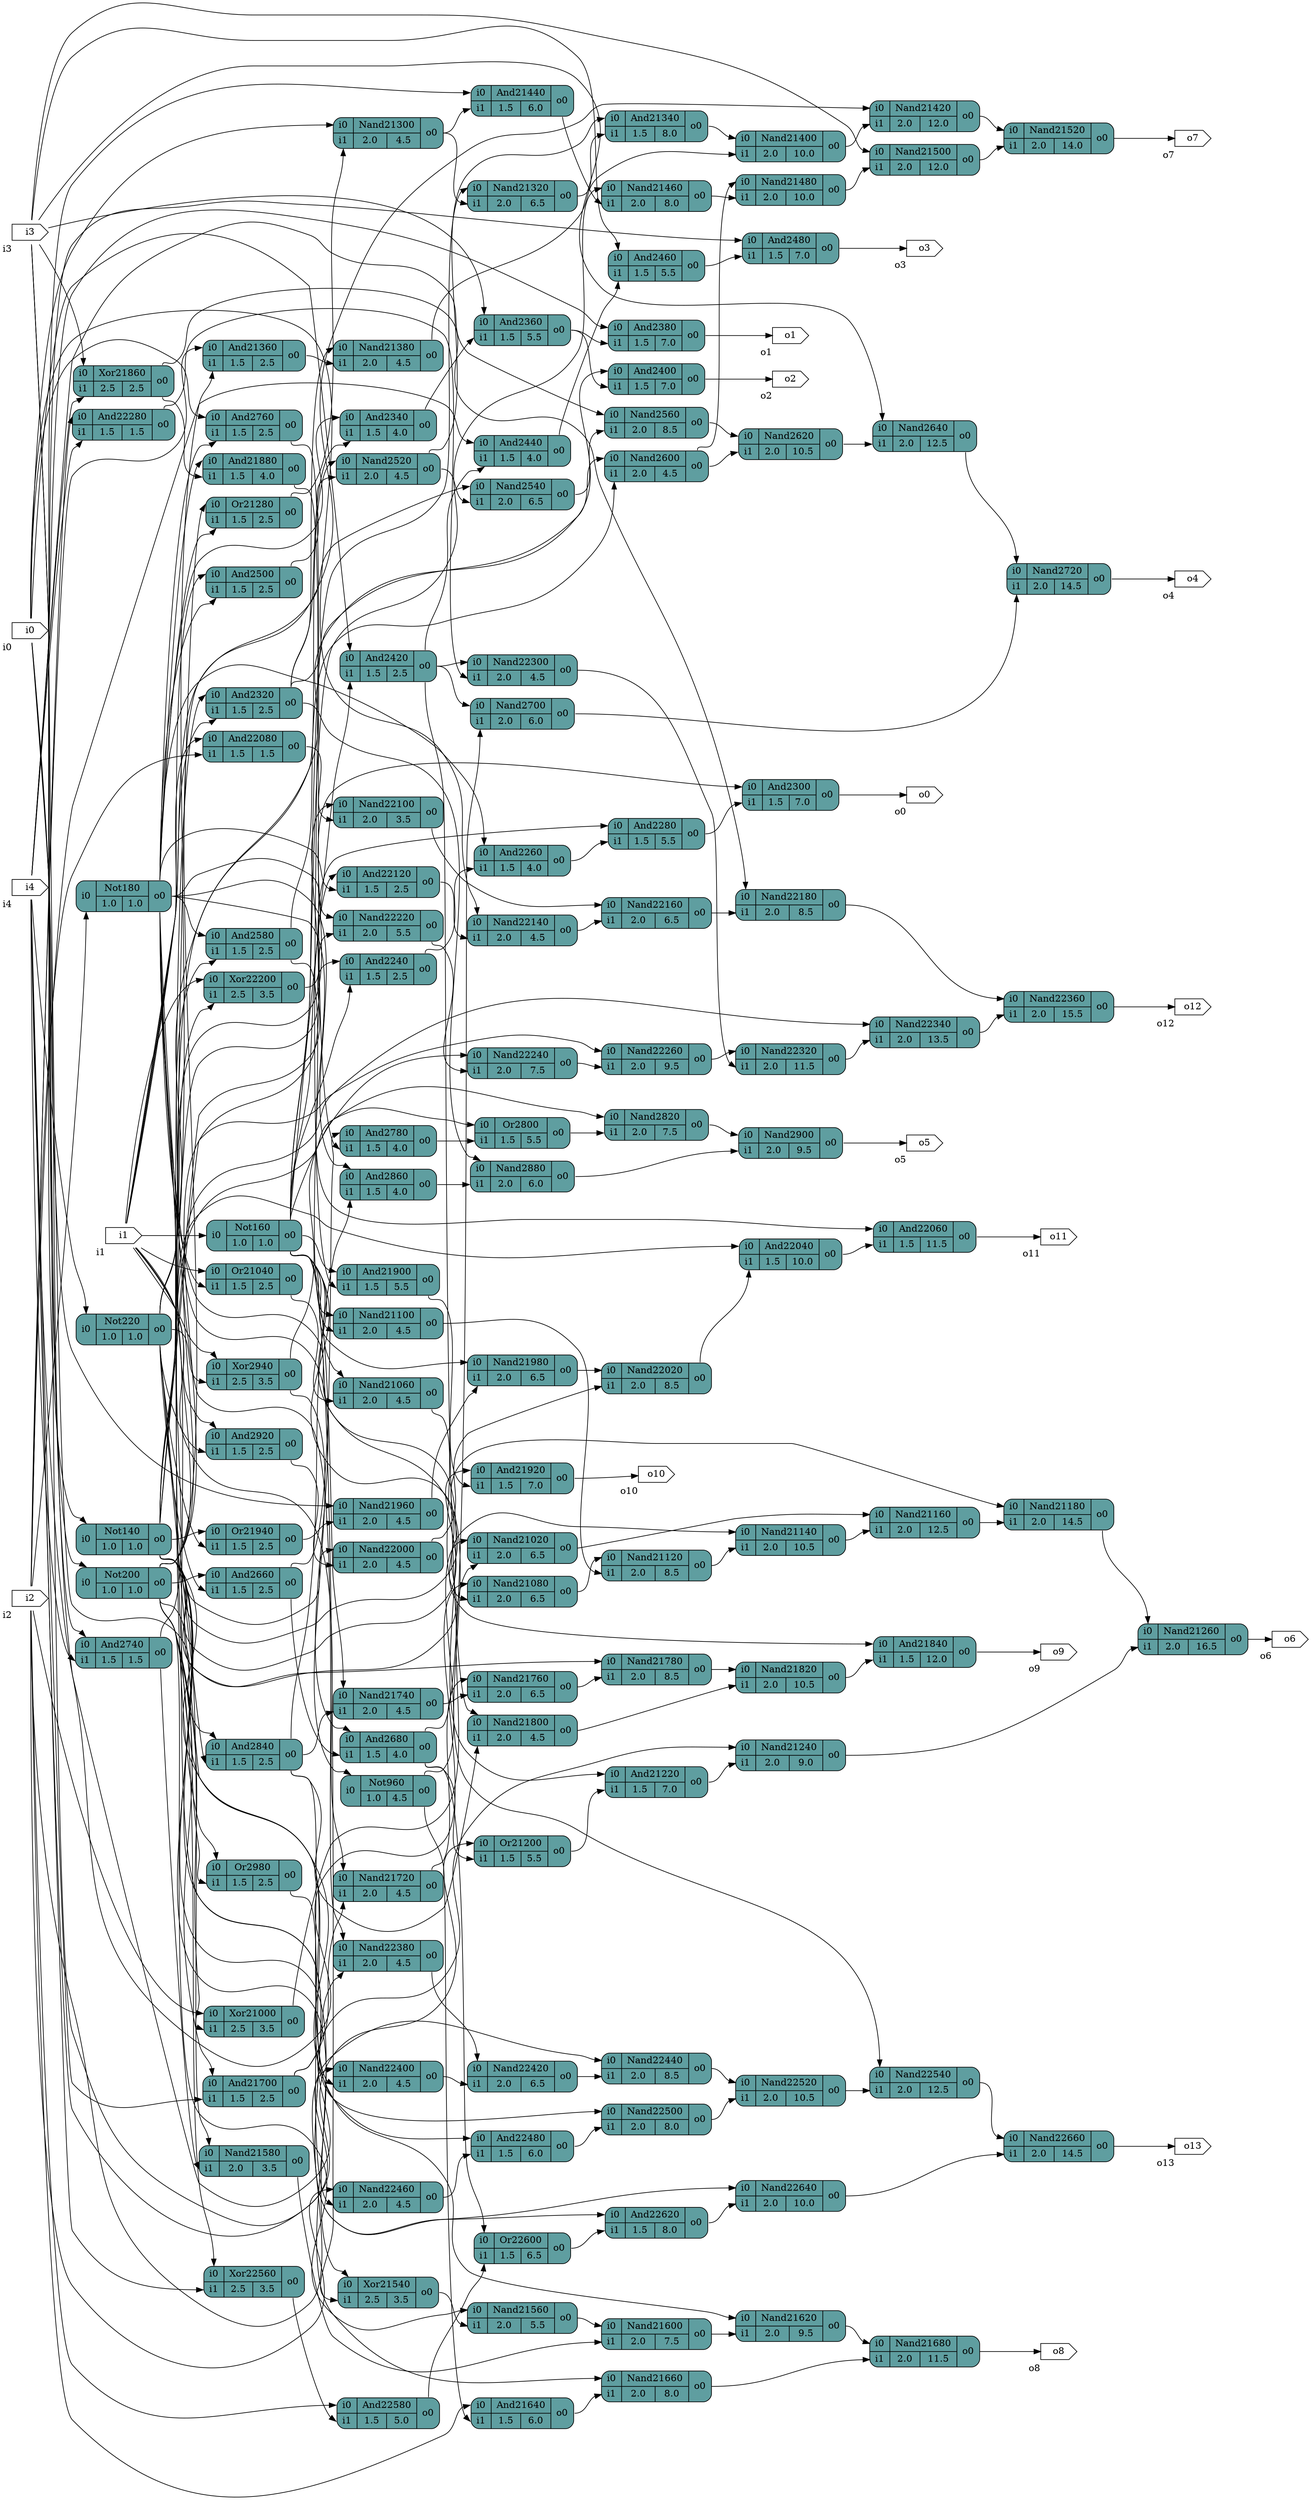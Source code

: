 digraph circ_source {
		graph [rankdir = LR];
		Not140[shape=record; style="rounded,filled"; fillcolor=cadetblue; label="{{<i0>i0}|{Not140|{1.0|1.0}}|{<o0>o0}}"]
		Not160[shape=record; style="rounded,filled"; fillcolor=cadetblue; label="{{<i0>i0}|{Not160|{1.0|1.0}}|{<o0>o0}}"]
		Not180[shape=record; style="rounded,filled"; fillcolor=cadetblue; label="{{<i0>i0}|{Not180|{1.0|1.0}}|{<o0>o0}}"]
		Not200[shape=record; style="rounded,filled"; fillcolor=cadetblue; label="{{<i0>i0}|{Not200|{1.0|1.0}}|{<o0>o0}}"]
		Not220[shape=record; style="rounded,filled"; fillcolor=cadetblue; label="{{<i0>i0}|{Not220|{1.0|1.0}}|{<o0>o0}}"]
		And2240[shape=record; style="rounded,filled"; fillcolor=cadetblue; label="{{<i0>i0|<i1>i1}|{And2240|{1.5|2.5}}|{<o0>o0}}"]
		And2260[shape=record; style="rounded,filled"; fillcolor=cadetblue; label="{{<i0>i0|<i1>i1}|{And2260|{1.5|4.0}}|{<o0>o0}}"]
		And2280[shape=record; style="rounded,filled"; fillcolor=cadetblue; label="{{<i0>i0|<i1>i1}|{And2280|{1.5|5.5}}|{<o0>o0}}"]
		And2300[shape=record; style="rounded,filled"; fillcolor=cadetblue; label="{{<i0>i0|<i1>i1}|{And2300|{1.5|7.0}}|{<o0>o0}}"]
		And2320[shape=record; style="rounded,filled"; fillcolor=cadetblue; label="{{<i0>i0|<i1>i1}|{And2320|{1.5|2.5}}|{<o0>o0}}"]
		And2340[shape=record; style="rounded,filled"; fillcolor=cadetblue; label="{{<i0>i0|<i1>i1}|{And2340|{1.5|4.0}}|{<o0>o0}}"]
		And2360[shape=record; style="rounded,filled"; fillcolor=cadetblue; label="{{<i0>i0|<i1>i1}|{And2360|{1.5|5.5}}|{<o0>o0}}"]
		And2380[shape=record; style="rounded,filled"; fillcolor=cadetblue; label="{{<i0>i0|<i1>i1}|{And2380|{1.5|7.0}}|{<o0>o0}}"]
		And2400[shape=record; style="rounded,filled"; fillcolor=cadetblue; label="{{<i0>i0|<i1>i1}|{And2400|{1.5|7.0}}|{<o0>o0}}"]
		And2420[shape=record; style="rounded,filled"; fillcolor=cadetblue; label="{{<i0>i0|<i1>i1}|{And2420|{1.5|2.5}}|{<o0>o0}}"]
		And2440[shape=record; style="rounded,filled"; fillcolor=cadetblue; label="{{<i0>i0|<i1>i1}|{And2440|{1.5|4.0}}|{<o0>o0}}"]
		And2460[shape=record; style="rounded,filled"; fillcolor=cadetblue; label="{{<i0>i0|<i1>i1}|{And2460|{1.5|5.5}}|{<o0>o0}}"]
		And2480[shape=record; style="rounded,filled"; fillcolor=cadetblue; label="{{<i0>i0|<i1>i1}|{And2480|{1.5|7.0}}|{<o0>o0}}"]
		And2500[shape=record; style="rounded,filled"; fillcolor=cadetblue; label="{{<i0>i0|<i1>i1}|{And2500|{1.5|2.5}}|{<o0>o0}}"]
		Nand2520[shape=record; style="rounded,filled"; fillcolor=cadetblue; label="{{<i0>i0|<i1>i1}|{Nand2520|{2.0|4.5}}|{<o0>o0}}"]
		Nand2540[shape=record; style="rounded,filled"; fillcolor=cadetblue; label="{{<i0>i0|<i1>i1}|{Nand2540|{2.0|6.5}}|{<o0>o0}}"]
		Nand2560[shape=record; style="rounded,filled"; fillcolor=cadetblue; label="{{<i0>i0|<i1>i1}|{Nand2560|{2.0|8.5}}|{<o0>o0}}"]
		And2580[shape=record; style="rounded,filled"; fillcolor=cadetblue; label="{{<i0>i0|<i1>i1}|{And2580|{1.5|2.5}}|{<o0>o0}}"]
		Nand2600[shape=record; style="rounded,filled"; fillcolor=cadetblue; label="{{<i0>i0|<i1>i1}|{Nand2600|{2.0|4.5}}|{<o0>o0}}"]
		Nand2620[shape=record; style="rounded,filled"; fillcolor=cadetblue; label="{{<i0>i0|<i1>i1}|{Nand2620|{2.0|10.5}}|{<o0>o0}}"]
		Nand2640[shape=record; style="rounded,filled"; fillcolor=cadetblue; label="{{<i0>i0|<i1>i1}|{Nand2640|{2.0|12.5}}|{<o0>o0}}"]
		And2660[shape=record; style="rounded,filled"; fillcolor=cadetblue; label="{{<i0>i0|<i1>i1}|{And2660|{1.5|2.5}}|{<o0>o0}}"]
		And2680[shape=record; style="rounded,filled"; fillcolor=cadetblue; label="{{<i0>i0|<i1>i1}|{And2680|{1.5|4.0}}|{<o0>o0}}"]
		Nand2700[shape=record; style="rounded,filled"; fillcolor=cadetblue; label="{{<i0>i0|<i1>i1}|{Nand2700|{2.0|6.0}}|{<o0>o0}}"]
		Nand2720[shape=record; style="rounded,filled"; fillcolor=cadetblue; label="{{<i0>i0|<i1>i1}|{Nand2720|{2.0|14.5}}|{<o0>o0}}"]
		And2740[shape=record; style="rounded,filled"; fillcolor=cadetblue; label="{{<i0>i0|<i1>i1}|{And2740|{1.5|1.5}}|{<o0>o0}}"]
		And2760[shape=record; style="rounded,filled"; fillcolor=cadetblue; label="{{<i0>i0|<i1>i1}|{And2760|{1.5|2.5}}|{<o0>o0}}"]
		And2780[shape=record; style="rounded,filled"; fillcolor=cadetblue; label="{{<i0>i0|<i1>i1}|{And2780|{1.5|4.0}}|{<o0>o0}}"]
		Or2800[shape=record; style="rounded,filled"; fillcolor=cadetblue; label="{{<i0>i0|<i1>i1}|{Or2800|{1.5|5.5}}|{<o0>o0}}"]
		Nand2820[shape=record; style="rounded,filled"; fillcolor=cadetblue; label="{{<i0>i0|<i1>i1}|{Nand2820|{2.0|7.5}}|{<o0>o0}}"]
		And2840[shape=record; style="rounded,filled"; fillcolor=cadetblue; label="{{<i0>i0|<i1>i1}|{And2840|{1.5|2.5}}|{<o0>o0}}"]
		And2860[shape=record; style="rounded,filled"; fillcolor=cadetblue; label="{{<i0>i0|<i1>i1}|{And2860|{1.5|4.0}}|{<o0>o0}}"]
		Nand2880[shape=record; style="rounded,filled"; fillcolor=cadetblue; label="{{<i0>i0|<i1>i1}|{Nand2880|{2.0|6.0}}|{<o0>o0}}"]
		Nand2900[shape=record; style="rounded,filled"; fillcolor=cadetblue; label="{{<i0>i0|<i1>i1}|{Nand2900|{2.0|9.5}}|{<o0>o0}}"]
		And2920[shape=record; style="rounded,filled"; fillcolor=cadetblue; label="{{<i0>i0|<i1>i1}|{And2920|{1.5|2.5}}|{<o0>o0}}"]
		Xor2940[shape=record; style="rounded,filled"; fillcolor=cadetblue; label="{{<i0>i0|<i1>i1}|{Xor2940|{2.5|3.5}}|{<o0>o0}}"]
		Not960[shape=record; style="rounded,filled"; fillcolor=cadetblue; label="{{<i0>i0}|{Not960|{1.0|4.5}}|{<o0>o0}}"]
		Or2980[shape=record; style="rounded,filled"; fillcolor=cadetblue; label="{{<i0>i0|<i1>i1}|{Or2980|{1.5|2.5}}|{<o0>o0}}"]
		Xor21000[shape=record; style="rounded,filled"; fillcolor=cadetblue; label="{{<i0>i0|<i1>i1}|{Xor21000|{2.5|3.5}}|{<o0>o0}}"]
		Nand21020[shape=record; style="rounded,filled"; fillcolor=cadetblue; label="{{<i0>i0|<i1>i1}|{Nand21020|{2.0|6.5}}|{<o0>o0}}"]
		Or21040[shape=record; style="rounded,filled"; fillcolor=cadetblue; label="{{<i0>i0|<i1>i1}|{Or21040|{1.5|2.5}}|{<o0>o0}}"]
		Nand21060[shape=record; style="rounded,filled"; fillcolor=cadetblue; label="{{<i0>i0|<i1>i1}|{Nand21060|{2.0|4.5}}|{<o0>o0}}"]
		Nand21080[shape=record; style="rounded,filled"; fillcolor=cadetblue; label="{{<i0>i0|<i1>i1}|{Nand21080|{2.0|6.5}}|{<o0>o0}}"]
		Nand21100[shape=record; style="rounded,filled"; fillcolor=cadetblue; label="{{<i0>i0|<i1>i1}|{Nand21100|{2.0|4.5}}|{<o0>o0}}"]
		Nand21120[shape=record; style="rounded,filled"; fillcolor=cadetblue; label="{{<i0>i0|<i1>i1}|{Nand21120|{2.0|8.5}}|{<o0>o0}}"]
		Nand21140[shape=record; style="rounded,filled"; fillcolor=cadetblue; label="{{<i0>i0|<i1>i1}|{Nand21140|{2.0|10.5}}|{<o0>o0}}"]
		Nand21160[shape=record; style="rounded,filled"; fillcolor=cadetblue; label="{{<i0>i0|<i1>i1}|{Nand21160|{2.0|12.5}}|{<o0>o0}}"]
		Nand21180[shape=record; style="rounded,filled"; fillcolor=cadetblue; label="{{<i0>i0|<i1>i1}|{Nand21180|{2.0|14.5}}|{<o0>o0}}"]
		Or21200[shape=record; style="rounded,filled"; fillcolor=cadetblue; label="{{<i0>i0|<i1>i1}|{Or21200|{1.5|5.5}}|{<o0>o0}}"]
		And21220[shape=record; style="rounded,filled"; fillcolor=cadetblue; label="{{<i0>i0|<i1>i1}|{And21220|{1.5|7.0}}|{<o0>o0}}"]
		Nand21240[shape=record; style="rounded,filled"; fillcolor=cadetblue; label="{{<i0>i0|<i1>i1}|{Nand21240|{2.0|9.0}}|{<o0>o0}}"]
		Nand21260[shape=record; style="rounded,filled"; fillcolor=cadetblue; label="{{<i0>i0|<i1>i1}|{Nand21260|{2.0|16.5}}|{<o0>o0}}"]
		Or21280[shape=record; style="rounded,filled"; fillcolor=cadetblue; label="{{<i0>i0|<i1>i1}|{Or21280|{1.5|2.5}}|{<o0>o0}}"]
		Nand21300[shape=record; style="rounded,filled"; fillcolor=cadetblue; label="{{<i0>i0|<i1>i1}|{Nand21300|{2.0|4.5}}|{<o0>o0}}"]
		Nand21320[shape=record; style="rounded,filled"; fillcolor=cadetblue; label="{{<i0>i0|<i1>i1}|{Nand21320|{2.0|6.5}}|{<o0>o0}}"]
		And21340[shape=record; style="rounded,filled"; fillcolor=cadetblue; label="{{<i0>i0|<i1>i1}|{And21340|{1.5|8.0}}|{<o0>o0}}"]
		And21360[shape=record; style="rounded,filled"; fillcolor=cadetblue; label="{{<i0>i0|<i1>i1}|{And21360|{1.5|2.5}}|{<o0>o0}}"]
		Nand21380[shape=record; style="rounded,filled"; fillcolor=cadetblue; label="{{<i0>i0|<i1>i1}|{Nand21380|{2.0|4.5}}|{<o0>o0}}"]
		Nand21400[shape=record; style="rounded,filled"; fillcolor=cadetblue; label="{{<i0>i0|<i1>i1}|{Nand21400|{2.0|10.0}}|{<o0>o0}}"]
		Nand21420[shape=record; style="rounded,filled"; fillcolor=cadetblue; label="{{<i0>i0|<i1>i1}|{Nand21420|{2.0|12.0}}|{<o0>o0}}"]
		And21440[shape=record; style="rounded,filled"; fillcolor=cadetblue; label="{{<i0>i0|<i1>i1}|{And21440|{1.5|6.0}}|{<o0>o0}}"]
		Nand21460[shape=record; style="rounded,filled"; fillcolor=cadetblue; label="{{<i0>i0|<i1>i1}|{Nand21460|{2.0|8.0}}|{<o0>o0}}"]
		Nand21480[shape=record; style="rounded,filled"; fillcolor=cadetblue; label="{{<i0>i0|<i1>i1}|{Nand21480|{2.0|10.0}}|{<o0>o0}}"]
		Nand21500[shape=record; style="rounded,filled"; fillcolor=cadetblue; label="{{<i0>i0|<i1>i1}|{Nand21500|{2.0|12.0}}|{<o0>o0}}"]
		Nand21520[shape=record; style="rounded,filled"; fillcolor=cadetblue; label="{{<i0>i0|<i1>i1}|{Nand21520|{2.0|14.0}}|{<o0>o0}}"]
		Xor21540[shape=record; style="rounded,filled"; fillcolor=cadetblue; label="{{<i0>i0|<i1>i1}|{Xor21540|{2.5|3.5}}|{<o0>o0}}"]
		Nand21560[shape=record; style="rounded,filled"; fillcolor=cadetblue; label="{{<i0>i0|<i1>i1}|{Nand21560|{2.0|5.5}}|{<o0>o0}}"]
		Nand21580[shape=record; style="rounded,filled"; fillcolor=cadetblue; label="{{<i0>i0|<i1>i1}|{Nand21580|{2.0|3.5}}|{<o0>o0}}"]
		Nand21600[shape=record; style="rounded,filled"; fillcolor=cadetblue; label="{{<i0>i0|<i1>i1}|{Nand21600|{2.0|7.5}}|{<o0>o0}}"]
		Nand21620[shape=record; style="rounded,filled"; fillcolor=cadetblue; label="{{<i0>i0|<i1>i1}|{Nand21620|{2.0|9.5}}|{<o0>o0}}"]
		And21640[shape=record; style="rounded,filled"; fillcolor=cadetblue; label="{{<i0>i0|<i1>i1}|{And21640|{1.5|6.0}}|{<o0>o0}}"]
		Nand21660[shape=record; style="rounded,filled"; fillcolor=cadetblue; label="{{<i0>i0|<i1>i1}|{Nand21660|{2.0|8.0}}|{<o0>o0}}"]
		Nand21680[shape=record; style="rounded,filled"; fillcolor=cadetblue; label="{{<i0>i0|<i1>i1}|{Nand21680|{2.0|11.5}}|{<o0>o0}}"]
		And21700[shape=record; style="rounded,filled"; fillcolor=cadetblue; label="{{<i0>i0|<i1>i1}|{And21700|{1.5|2.5}}|{<o0>o0}}"]
		Nand21720[shape=record; style="rounded,filled"; fillcolor=cadetblue; label="{{<i0>i0|<i1>i1}|{Nand21720|{2.0|4.5}}|{<o0>o0}}"]
		Nand21740[shape=record; style="rounded,filled"; fillcolor=cadetblue; label="{{<i0>i0|<i1>i1}|{Nand21740|{2.0|4.5}}|{<o0>o0}}"]
		Nand21760[shape=record; style="rounded,filled"; fillcolor=cadetblue; label="{{<i0>i0|<i1>i1}|{Nand21760|{2.0|6.5}}|{<o0>o0}}"]
		Nand21780[shape=record; style="rounded,filled"; fillcolor=cadetblue; label="{{<i0>i0|<i1>i1}|{Nand21780|{2.0|8.5}}|{<o0>o0}}"]
		Nand21800[shape=record; style="rounded,filled"; fillcolor=cadetblue; label="{{<i0>i0|<i1>i1}|{Nand21800|{2.0|4.5}}|{<o0>o0}}"]
		Nand21820[shape=record; style="rounded,filled"; fillcolor=cadetblue; label="{{<i0>i0|<i1>i1}|{Nand21820|{2.0|10.5}}|{<o0>o0}}"]
		And21840[shape=record; style="rounded,filled"; fillcolor=cadetblue; label="{{<i0>i0|<i1>i1}|{And21840|{1.5|12.0}}|{<o0>o0}}"]
		Xor21860[shape=record; style="rounded,filled"; fillcolor=cadetblue; label="{{<i0>i0|<i1>i1}|{Xor21860|{2.5|2.5}}|{<o0>o0}}"]
		And21880[shape=record; style="rounded,filled"; fillcolor=cadetblue; label="{{<i0>i0|<i1>i1}|{And21880|{1.5|4.0}}|{<o0>o0}}"]
		And21900[shape=record; style="rounded,filled"; fillcolor=cadetblue; label="{{<i0>i0|<i1>i1}|{And21900|{1.5|5.5}}|{<o0>o0}}"]
		And21920[shape=record; style="rounded,filled"; fillcolor=cadetblue; label="{{<i0>i0|<i1>i1}|{And21920|{1.5|7.0}}|{<o0>o0}}"]
		Or21940[shape=record; style="rounded,filled"; fillcolor=cadetblue; label="{{<i0>i0|<i1>i1}|{Or21940|{1.5|2.5}}|{<o0>o0}}"]
		Nand21960[shape=record; style="rounded,filled"; fillcolor=cadetblue; label="{{<i0>i0|<i1>i1}|{Nand21960|{2.0|4.5}}|{<o0>o0}}"]
		Nand21980[shape=record; style="rounded,filled"; fillcolor=cadetblue; label="{{<i0>i0|<i1>i1}|{Nand21980|{2.0|6.5}}|{<o0>o0}}"]
		Nand22000[shape=record; style="rounded,filled"; fillcolor=cadetblue; label="{{<i0>i0|<i1>i1}|{Nand22000|{2.0|4.5}}|{<o0>o0}}"]
		Nand22020[shape=record; style="rounded,filled"; fillcolor=cadetblue; label="{{<i0>i0|<i1>i1}|{Nand22020|{2.0|8.5}}|{<o0>o0}}"]
		And22040[shape=record; style="rounded,filled"; fillcolor=cadetblue; label="{{<i0>i0|<i1>i1}|{And22040|{1.5|10.0}}|{<o0>o0}}"]
		And22060[shape=record; style="rounded,filled"; fillcolor=cadetblue; label="{{<i0>i0|<i1>i1}|{And22060|{1.5|11.5}}|{<o0>o0}}"]
		And22080[shape=record; style="rounded,filled"; fillcolor=cadetblue; label="{{<i0>i0|<i1>i1}|{And22080|{1.5|1.5}}|{<o0>o0}}"]
		Nand22100[shape=record; style="rounded,filled"; fillcolor=cadetblue; label="{{<i0>i0|<i1>i1}|{Nand22100|{2.0|3.5}}|{<o0>o0}}"]
		And22120[shape=record; style="rounded,filled"; fillcolor=cadetblue; label="{{<i0>i0|<i1>i1}|{And22120|{1.5|2.5}}|{<o0>o0}}"]
		Nand22140[shape=record; style="rounded,filled"; fillcolor=cadetblue; label="{{<i0>i0|<i1>i1}|{Nand22140|{2.0|4.5}}|{<o0>o0}}"]
		Nand22160[shape=record; style="rounded,filled"; fillcolor=cadetblue; label="{{<i0>i0|<i1>i1}|{Nand22160|{2.0|6.5}}|{<o0>o0}}"]
		Nand22180[shape=record; style="rounded,filled"; fillcolor=cadetblue; label="{{<i0>i0|<i1>i1}|{Nand22180|{2.0|8.5}}|{<o0>o0}}"]
		Xor22200[shape=record; style="rounded,filled"; fillcolor=cadetblue; label="{{<i0>i0|<i1>i1}|{Xor22200|{2.5|3.5}}|{<o0>o0}}"]
		Nand22220[shape=record; style="rounded,filled"; fillcolor=cadetblue; label="{{<i0>i0|<i1>i1}|{Nand22220|{2.0|5.5}}|{<o0>o0}}"]
		Nand22240[shape=record; style="rounded,filled"; fillcolor=cadetblue; label="{{<i0>i0|<i1>i1}|{Nand22240|{2.0|7.5}}|{<o0>o0}}"]
		Nand22260[shape=record; style="rounded,filled"; fillcolor=cadetblue; label="{{<i0>i0|<i1>i1}|{Nand22260|{2.0|9.5}}|{<o0>o0}}"]
		And22280[shape=record; style="rounded,filled"; fillcolor=cadetblue; label="{{<i0>i0|<i1>i1}|{And22280|{1.5|1.5}}|{<o0>o0}}"]
		Nand22300[shape=record; style="rounded,filled"; fillcolor=cadetblue; label="{{<i0>i0|<i1>i1}|{Nand22300|{2.0|4.5}}|{<o0>o0}}"]
		Nand22320[shape=record; style="rounded,filled"; fillcolor=cadetblue; label="{{<i0>i0|<i1>i1}|{Nand22320|{2.0|11.5}}|{<o0>o0}}"]
		Nand22340[shape=record; style="rounded,filled"; fillcolor=cadetblue; label="{{<i0>i0|<i1>i1}|{Nand22340|{2.0|13.5}}|{<o0>o0}}"]
		Nand22360[shape=record; style="rounded,filled"; fillcolor=cadetblue; label="{{<i0>i0|<i1>i1}|{Nand22360|{2.0|15.5}}|{<o0>o0}}"]
		Nand22380[shape=record; style="rounded,filled"; fillcolor=cadetblue; label="{{<i0>i0|<i1>i1}|{Nand22380|{2.0|4.5}}|{<o0>o0}}"]
		Nand22400[shape=record; style="rounded,filled"; fillcolor=cadetblue; label="{{<i0>i0|<i1>i1}|{Nand22400|{2.0|4.5}}|{<o0>o0}}"]
		Nand22420[shape=record; style="rounded,filled"; fillcolor=cadetblue; label="{{<i0>i0|<i1>i1}|{Nand22420|{2.0|6.5}}|{<o0>o0}}"]
		Nand22440[shape=record; style="rounded,filled"; fillcolor=cadetblue; label="{{<i0>i0|<i1>i1}|{Nand22440|{2.0|8.5}}|{<o0>o0}}"]
		Nand22460[shape=record; style="rounded,filled"; fillcolor=cadetblue; label="{{<i0>i0|<i1>i1}|{Nand22460|{2.0|4.5}}|{<o0>o0}}"]
		And22480[shape=record; style="rounded,filled"; fillcolor=cadetblue; label="{{<i0>i0|<i1>i1}|{And22480|{1.5|6.0}}|{<o0>o0}}"]
		Nand22500[shape=record; style="rounded,filled"; fillcolor=cadetblue; label="{{<i0>i0|<i1>i1}|{Nand22500|{2.0|8.0}}|{<o0>o0}}"]
		Nand22520[shape=record; style="rounded,filled"; fillcolor=cadetblue; label="{{<i0>i0|<i1>i1}|{Nand22520|{2.0|10.5}}|{<o0>o0}}"]
		Nand22540[shape=record; style="rounded,filled"; fillcolor=cadetblue; label="{{<i0>i0|<i1>i1}|{Nand22540|{2.0|12.5}}|{<o0>o0}}"]
		Xor22560[shape=record; style="rounded,filled"; fillcolor=cadetblue; label="{{<i0>i0|<i1>i1}|{Xor22560|{2.5|3.5}}|{<o0>o0}}"]
		And22580[shape=record; style="rounded,filled"; fillcolor=cadetblue; label="{{<i0>i0|<i1>i1}|{And22580|{1.5|5.0}}|{<o0>o0}}"]
		Or22600[shape=record; style="rounded,filled"; fillcolor=cadetblue; label="{{<i0>i0|<i1>i1}|{Or22600|{1.5|6.5}}|{<o0>o0}}"]
		And22620[shape=record; style="rounded,filled"; fillcolor=cadetblue; label="{{<i0>i0|<i1>i1}|{And22620|{1.5|8.0}}|{<o0>o0}}"]
		Nand22640[shape=record; style="rounded,filled"; fillcolor=cadetblue; label="{{<i0>i0|<i1>i1}|{Nand22640|{2.0|10.0}}|{<o0>o0}}"]
		Nand22660[shape=record; style="rounded,filled"; fillcolor=cadetblue; label="{{<i0>i0|<i1>i1}|{Nand22660|{2.0|14.5}}|{<o0>o0}}"]
		i0[shape=cds,xlabel="i0"]
		i1[shape=cds,xlabel="i1"]
		i2[shape=cds,xlabel="i2"]
		i3[shape=cds,xlabel="i3"]
		i4[shape=cds,xlabel="i4"]
		o0[shape=cds,xlabel="o0"]
		o1[shape=cds,xlabel="o1"]
		o2[shape=cds,xlabel="o2"]
		o3[shape=cds,xlabel="o3"]
		o4[shape=cds,xlabel="o4"]
		o5[shape=cds,xlabel="o5"]
		o6[shape=cds,xlabel="o6"]
		o7[shape=cds,xlabel="o7"]
		o8[shape=cds,xlabel="o8"]
		o9[shape=cds,xlabel="o9"]
		o10[shape=cds,xlabel="o10"]
		o11[shape=cds,xlabel="o11"]
		o12[shape=cds,xlabel="o12"]
		o13[shape=cds,xlabel="o13"]
		i0 -> Not140:i0;
		i0 -> And2420:i0;
		i0 -> And2760:i0;
		i0 -> Nand21240:i0;
		i0 -> Nand21300:i0;
		i0 -> Nand21960:i0;
		i0 -> Nand22140:i0;
		i0 -> Nand22440:i0;
		i1 -> Not160:i0;
		i1 -> And2320:i1;
		i1 -> And2500:i0;
		i1 -> Nand2540:i0;
		i1 -> And2920:i0;
		i1 -> Xor2940:i0;
		i1 -> Or21040:i0;
		i1 -> Nand21720:i0;
		i1 -> And22080:i0;
		i1 -> Xor22200:i0;
		i1 -> And22620:i0;
		i2 -> Not180:i0;
		i2 -> And2440:i0;
		i2 -> Xor21000:i0;
		i2 -> And21360:i0;
		i2 -> And21640:i0;
		i2 -> And22080:i1;
		i2 -> And22280:i0;
		i2 -> Nand22400:i0;
		i2 -> Nand22460:i0;
		i2 -> And22580:i0;
		i3 -> Not200:i0;
		i3 -> And2360:i0;
		i3 -> And2460:i0;
		i3 -> Nand2640:i0;
		i3 -> And2740:i0;
		i3 -> And2840:i0;
		i3 -> Nand21500:i0;
		i3 -> Xor21860:i0;
		i4 -> Not220:i0;
		i4 -> And2380:i0;
		i4 -> And2480:i0;
		i4 -> Nand2560:i0;
		i4 -> And2740:i1;
		i4 -> Nand21080:i0;
		i4 -> Or21200:i0;
		i4 -> And21440:i0;
		i4 -> And21700:i1;
		i4 -> Xor21860:i1;
		i4 -> And22280:i1;
		i4 -> Xor22560:i1;
		Not140:o0 -> And2240:i0;
		Not140:o0 -> And2320:i0;
		Not140:o0 -> Nand2520:i0;
		Not140:o0 -> Nand21180:i0;
		Not140:o0 -> Or21280:i0;
		Not140:o0 -> Xor21540:i0;
		Not140:o0 -> Nand21580:i0;
		Not140:o0 -> Nand21660:i0;
		Not140:o0 -> Nand21780:i0;
		Not140:o0 -> And21920:i0;
		Not140:o0 -> Or21940:i0;
		Not140:o0 -> Nand22000:i0;
		Not140:o0 -> Nand22100:i0;
		Not140:o0 -> Nand22260:i0;
		Not140:o0 -> Nand22500:i0;
		Not140:o0 -> Nand22640:i0;
		Not160:o0 -> And2240:i1;
		Not160:o0 -> And2420:i1;
		Not160:o0 -> Nand2820:i0;
		Not160:o0 -> Nand21060:i0;
		Not160:o0 -> Nand21100:i0;
		Not160:o0 -> And21220:i0;
		Not160:o0 -> Nand21320:i0;
		Not160:o0 -> Nand21460:i0;
		Not160:o0 -> Xor21540:i1;
		Not160:o0 -> Nand21740:i0;
		Not160:o0 -> And21900:i0;
		Not160:o0 -> Nand21980:i0;
		Not160:o0 -> And22120:i0;
		Not160:o0 -> Nand22540:i0;
		Not180:o0 -> And2260:i0;
		Not180:o0 -> And2340:i0;
		Not180:o0 -> And2500:i1;
		Not180:o0 -> And2580:i0;
		Not180:o0 -> And2680:i0;
		Not180:o0 -> And2760:i1;
		Not180:o0 -> And2860:i0;
		Not180:o0 -> Or2980:i0;
		Not180:o0 -> Or21040:i1;
		Not180:o0 -> Or21280:i1;
		Not180:o0 -> Nand21620:i0;
		Not180:o0 -> And21840:i0;
		Not180:o0 -> And21880:i0;
		Not180:o0 -> And22060:i0;
		Not180:o0 -> And22120:i1;
		Not180:o0 -> Nand22220:i0;
		Not180:o0 -> Nand22380:i0;
		Not200:o0 -> And2280:i0;
		Not200:o0 -> And2660:i0;
		Not200:o0 -> Or2980:i1;
		Not200:o0 -> Xor21000:i1;
		Not200:o0 -> Nand21140:i0;
		Not200:o0 -> Nand21420:i0;
		Not200:o0 -> Nand21560:i0;
		Not200:o0 -> And21700:i0;
		Not200:o0 -> And22040:i0;
		Not200:o0 -> Nand22340:i0;
		Not200:o0 -> Xor22560:i0;
		Not220:o0 -> And2300:i0;
		Not220:o0 -> And2400:i0;
		Not220:o0 -> And2580:i1;
		Not220:o0 -> And2660:i1;
		Not220:o0 -> And2840:i1;
		Not220:o0 -> And2920:i1;
		Not220:o0 -> Xor2940:i1;
		Not220:o0 -> And21360:i1;
		Not220:o0 -> Or21940:i1;
		Not220:o0 -> Xor22200:i1;
		Not220:o0 -> And22480:i0;
		And2240:o0 -> And2260:i1;
		And2260:o0 -> And2280:i1;
		And2280:o0 -> And2300:i1;
		And2300:o0 -> o0;
		And2320:o0 -> And2340:i1;
		And2320:o0 -> Nand2600:i0;
		And2320:o0 -> Nand2880:i0;
		And2320:o0 -> Nand21380:i0;
		And2340:o0 -> And2360:i1;
		And2360:o0 -> And2380:i1;
		And2360:o0 -> And2400:i1;
		And2380:o0 -> o1;
		And2400:o0 -> o2;
		And2420:o0 -> And2440:i1;
		And2420:o0 -> Nand2700:i0;
		And2420:o0 -> Nand21800:i0;
		And2420:o0 -> Nand22300:i0;
		And2440:o0 -> And2460:i1;
		And2460:o0 -> And2480:i1;
		And2480:o0 -> o3;
		And2500:o0 -> Nand2520:i1;
		Nand2520:o0 -> Nand2540:i1;
		Nand2520:o0 -> And21340:i0;
		Nand2540:o0 -> Nand2560:i1;
		Nand2560:o0 -> Nand2620:i0;
		And2580:o0 -> Nand2600:i1;
		And2580:o0 -> Nand21100:i1;
		Nand2600:o0 -> Nand2620:i1;
		Nand2600:o0 -> Nand21480:i0;
		Nand2620:o0 -> Nand2640:i1;
		Nand2640:o0 -> Nand2720:i0;
		And2660:o0 -> And2680:i1;
		And2660:o0 -> And2780:i0;
		And2680:o0 -> Nand2700:i1;
		And2680:o0 -> Or21200:i1;
		And2680:o0 -> Or22600:i0;
		Nand2700:o0 -> Nand2720:i1;
		Nand2720:o0 -> o4;
		And2740:o0 -> Or2800:i0;
		And2740:o0 -> Nand21580:i1;
		And2760:o0 -> And2780:i1;
		And2780:o0 -> Or2800:i1;
		Or2800:o0 -> Nand2820:i1;
		Nand2820:o0 -> Nand2900:i0;
		And2840:o0 -> And2860:i1;
		And2840:o0 -> Nand21740:i1;
		And2840:o0 -> Nand21800:i1;
		And2840:o0 -> Nand22400:i1;
		And2860:o0 -> Nand2880:i1;
		Nand2880:o0 -> Nand2900:i1;
		Nand2900:o0 -> o5;
		And2920:o0 -> Nand22000:i1;
		Xor2940:o0 -> Not960:i0;
		Xor2940:o0 -> Nand22240:i0;
		Not960:o0 -> Nand21020:i0;
		Not960:o0 -> And21640:i1;
		Or2980:o0 -> Nand22460:i1;
		Xor21000:o0 -> Nand21020:i1;
		Nand21020:o0 -> Nand21160:i0;
		Or21040:o0 -> Nand21060:i1;
		Nand21060:o0 -> Nand21080:i1;
		Nand21080:o0 -> Nand21120:i0;
		Nand21100:o0 -> Nand21120:i1;
		Nand21120:o0 -> Nand21140:i1;
		Nand21140:o0 -> Nand21160:i1;
		Nand21160:o0 -> Nand21180:i1;
		Nand21180:o0 -> Nand21260:i0;
		Or21200:o0 -> And21220:i1;
		And21220:o0 -> Nand21240:i1;
		Nand21240:o0 -> Nand21260:i1;
		Nand21260:o0 -> o6;
		Or21280:o0 -> Nand21300:i1;
		Nand21300:o0 -> Nand21320:i1;
		Nand21300:o0 -> And21440:i1;
		Nand21320:o0 -> And21340:i1;
		And21340:o0 -> Nand21400:i0;
		And21360:o0 -> Nand21380:i1;
		Nand21380:o0 -> Nand21400:i1;
		Nand21400:o0 -> Nand21420:i1;
		Nand21420:o0 -> Nand21520:i0;
		And21440:o0 -> Nand21460:i1;
		Nand21460:o0 -> Nand21480:i1;
		Nand21480:o0 -> Nand21500:i1;
		Nand21500:o0 -> Nand21520:i1;
		Nand21520:o0 -> o7;
		Xor21540:o0 -> Nand21560:i1;
		Nand21560:o0 -> Nand21600:i0;
		Nand21580:o0 -> Nand21600:i1;
		Nand21600:o0 -> Nand21620:i1;
		Nand21620:o0 -> Nand21680:i0;
		And21640:o0 -> Nand21660:i1;
		Nand21660:o0 -> Nand21680:i1;
		Nand21680:o0 -> o8;
		And21700:o0 -> Nand21720:i1;
		And21700:o0 -> Nand22380:i1;
		Nand21720:o0 -> Nand21760:i0;
		Nand21740:o0 -> Nand21760:i1;
		Nand21760:o0 -> Nand21780:i1;
		Nand21780:o0 -> Nand21820:i0;
		Nand21800:o0 -> Nand21820:i1;
		Nand21820:o0 -> And21840:i1;
		And21840:o0 -> o9;
		Xor21860:o0 -> And21880:i1;
		Xor21860:o0 -> Nand22180:i0;
		And21880:o0 -> And21900:i1;
		And21900:o0 -> And21920:i1;
		And21920:o0 -> o10;
		Or21940:o0 -> Nand21960:i1;
		Nand21960:o0 -> Nand21980:i1;
		Nand21980:o0 -> Nand22020:i0;
		Nand22000:o0 -> Nand22020:i1;
		Nand22020:o0 -> And22040:i1;
		And22040:o0 -> And22060:i1;
		And22060:o0 -> o11;
		And22080:o0 -> Nand22100:i1;
		Nand22100:o0 -> Nand22160:i0;
		And22120:o0 -> Nand22140:i1;
		Nand22140:o0 -> Nand22160:i1;
		Nand22160:o0 -> Nand22180:i1;
		Nand22180:o0 -> Nand22360:i0;
		Xor22200:o0 -> Nand22220:i1;
		Nand22220:o0 -> Nand22240:i1;
		Nand22240:o0 -> Nand22260:i1;
		Nand22260:o0 -> Nand22320:i0;
		And22280:o0 -> Nand22300:i1;
		Nand22300:o0 -> Nand22320:i1;
		Nand22320:o0 -> Nand22340:i1;
		Nand22340:o0 -> Nand22360:i1;
		Nand22360:o0 -> o12;
		Nand22380:o0 -> Nand22420:i0;
		Nand22400:o0 -> Nand22420:i1;
		Nand22420:o0 -> Nand22440:i1;
		Nand22440:o0 -> Nand22520:i0;
		Nand22460:o0 -> And22480:i1;
		And22480:o0 -> Nand22500:i1;
		Nand22500:o0 -> Nand22520:i1;
		Nand22520:o0 -> Nand22540:i1;
		Nand22540:o0 -> Nand22660:i0;
		Xor22560:o0 -> And22580:i1;
		And22580:o0 -> Or22600:i1;
		Or22600:o0 -> And22620:i1;
		And22620:o0 -> Nand22640:i1;
		Nand22640:o0 -> Nand22660:i1;
		Nand22660:o0 -> o13;
}
